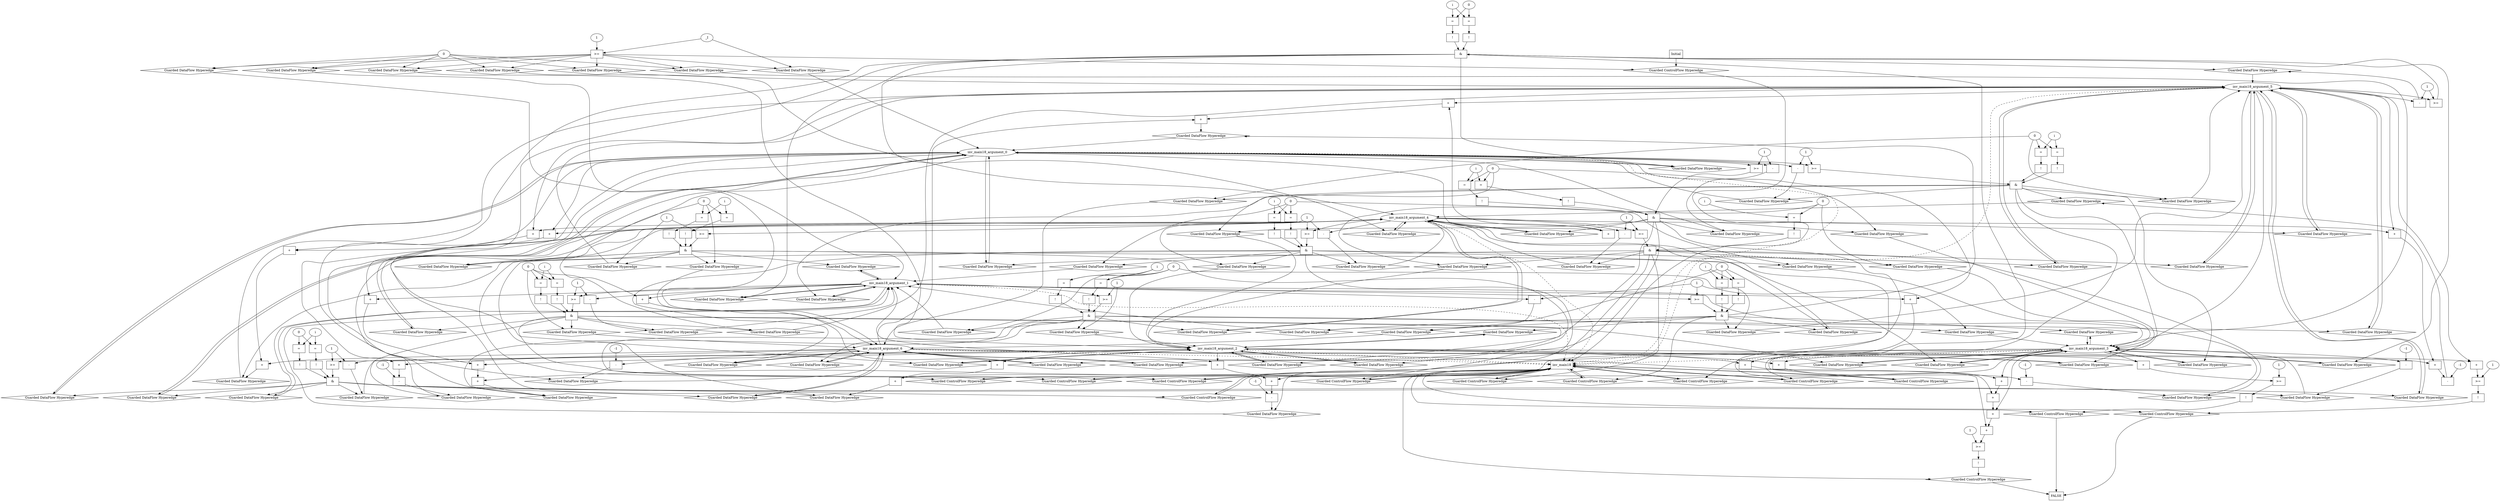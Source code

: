 digraph dag {
inv_main18 [label="inv_main18" shape="rect"];
FALSE [label="FALSE" shape="rect"];
Initial [label="Initial" shape="rect"];
ControlFowHyperEdge_0 [label="Guarded ControlFlow Hyperedge" shape="diamond"];
Initial -> ControlFowHyperEdge_0[label=""]
ControlFowHyperEdge_0 -> inv_main18[label=""]
ControlFowHyperEdge_1 [label="Guarded ControlFlow Hyperedge" shape="diamond"];
inv_main18 -> ControlFowHyperEdge_1[label=""]
ControlFowHyperEdge_1 -> inv_main18[label=""]
ControlFowHyperEdge_2 [label="Guarded ControlFlow Hyperedge" shape="diamond"];
inv_main18 -> ControlFowHyperEdge_2[label=""]
ControlFowHyperEdge_2 -> inv_main18[label=""]
ControlFowHyperEdge_3 [label="Guarded ControlFlow Hyperedge" shape="diamond"];
inv_main18 -> ControlFowHyperEdge_3[label=""]
ControlFowHyperEdge_3 -> inv_main18[label=""]
ControlFowHyperEdge_4 [label="Guarded ControlFlow Hyperedge" shape="diamond"];
inv_main18 -> ControlFowHyperEdge_4[label=""]
ControlFowHyperEdge_4 -> inv_main18[label=""]
ControlFowHyperEdge_5 [label="Guarded ControlFlow Hyperedge" shape="diamond"];
inv_main18 -> ControlFowHyperEdge_5[label=""]
ControlFowHyperEdge_5 -> inv_main18[label=""]
ControlFowHyperEdge_6 [label="Guarded ControlFlow Hyperedge" shape="diamond"];
inv_main18 -> ControlFowHyperEdge_6[label=""]
ControlFowHyperEdge_6 -> inv_main18[label=""]
ControlFowHyperEdge_7 [label="Guarded ControlFlow Hyperedge" shape="diamond"];
inv_main18 -> ControlFowHyperEdge_7[label=""]
ControlFowHyperEdge_7 -> inv_main18[label=""]
ControlFowHyperEdge_8 [label="Guarded ControlFlow Hyperedge" shape="diamond"];
inv_main18 -> ControlFowHyperEdge_8[label=""]
ControlFowHyperEdge_8 -> inv_main18[label=""]
ControlFowHyperEdge_9 [label="Guarded ControlFlow Hyperedge" shape="diamond"];
inv_main18 -> ControlFowHyperEdge_9[label=""]
ControlFowHyperEdge_9 -> inv_main18[label=""]
ControlFowHyperEdge_10 [label="Guarded ControlFlow Hyperedge" shape="diamond"];
inv_main18 -> ControlFowHyperEdge_10[label=""]
ControlFowHyperEdge_10 -> inv_main18[label=""]
ControlFowHyperEdge_11 [label="Guarded ControlFlow Hyperedge" shape="diamond"];
inv_main18 -> ControlFowHyperEdge_11[label=""]
ControlFowHyperEdge_11 -> FALSE[label=""]
ControlFowHyperEdge_12 [label="Guarded ControlFlow Hyperedge" shape="diamond"];
inv_main18 -> ControlFowHyperEdge_12[label=""]
ControlFowHyperEdge_12 -> FALSE[label=""]
ControlFowHyperEdge_13 [label="Guarded ControlFlow Hyperedge" shape="diamond"];
inv_main18 -> ControlFowHyperEdge_13[label=""]
ControlFowHyperEdge_13 -> FALSE[label=""]
inv_main18_argument_0 [label="inv_main18_argument_0" shape="oval"];
inv_main18_argument_0 -> inv_main18[label="" style="dashed"]
inv_main18_argument_1 [label="inv_main18_argument_1" shape="oval"];
inv_main18_argument_1 -> inv_main18[label="" style="dashed"]
inv_main18_argument_2 [label="inv_main18_argument_2" shape="oval"];
inv_main18_argument_2 -> inv_main18[label="" style="dashed"]
inv_main18_argument_3 [label="inv_main18_argument_3" shape="oval"];
inv_main18_argument_3 -> inv_main18[label="" style="dashed"]
inv_main18_argument_4 [label="inv_main18_argument_4" shape="oval"];
inv_main18_argument_4 -> inv_main18[label="" style="dashed"]
inv_main18_argument_5 [label="inv_main18_argument_5" shape="oval"];
inv_main18_argument_5 -> inv_main18[label="" style="dashed"]
inv_main18_argument_6 [label="inv_main18_argument_6" shape="oval"];
inv_main18_argument_6 -> inv_main18[label="" style="dashed"]

xxxinv_main18___Initial_0xxxguard_0_node_0 [label=">=" shape="rect"];
xxxinv_main18___Initial_0xxxguard_0_node_2 [label="1"];
xxxinv_main18___Initial_0xxxdataFlow2_node_0->xxxinv_main18___Initial_0xxxguard_0_node_0
xxxinv_main18___Initial_0xxxguard_0_node_2->xxxinv_main18___Initial_0xxxguard_0_node_0

xxxinv_main18___Initial_0xxxguard_0_node_0->ControlFowHyperEdge_0 [label=""];
xxxinv_main18___Initial_0xxxdataFlow_0_node_0 [label="0"];

xxxinv_main18___Initial_0xxxdataFlow_0_node_0->DataFowHyperEdge_0_inv_main18_argument_5 [label=""];

xxxinv_main18___Initial_0xxxdataFlow_0_node_0->DataFowHyperEdge_0_inv_main18_argument_3 [label=""];
xxxinv_main18___Initial_0xxxdataFlow2_node_0 [label="_I"];

xxxinv_main18___Initial_0xxxdataFlow2_node_0->DataFowHyperEdge_0_inv_main18_argument_0 [label=""];

xxxinv_main18___Initial_0xxxdataFlow_0_node_0->DataFowHyperEdge_0_inv_main18_argument_2 [label=""];

xxxinv_main18___Initial_0xxxdataFlow_0_node_0->DataFowHyperEdge_0_inv_main18_argument_1 [label=""];

xxxinv_main18___Initial_0xxxdataFlow_0_node_0->DataFowHyperEdge_0_inv_main18_argument_4 [label=""];

xxxinv_main18___Initial_0xxxdataFlow_0_node_0->DataFowHyperEdge_0_inv_main18_argument_6 [label=""];
xxxinv_main18___inv_main18_1xxx_and [label="&" shape="rect"];
xxxinv_main18___inv_main18_1xxxguard_0_node_0 [label=">=" shape="rect"];
inv_main18_argument_5->xxxinv_main18___inv_main18_1xxxguard_0_node_0
xxxinv_main18___inv_main18_1xxxdataFlow_0_node_2->xxxinv_main18___inv_main18_1xxxguard_0_node_0

xxxinv_main18___inv_main18_1xxxguard_0_node_0->xxxinv_main18___inv_main18_1xxx_and [label=""];
xxxinv_main18___inv_main18_1xxxguard1_node_0 [label="!" shape="rect"];
xxxinv_main18___inv_main18_1xxxguard1_node_1 [label="=" shape="rect"];
xxxinv_main18___inv_main18_1xxxguard1_node_2 [label="i"];
xxxinv_main18___inv_main18_1xxxguard1_node_3 [label="0"];
xxxinv_main18___inv_main18_1xxxguard1_node_1->xxxinv_main18___inv_main18_1xxxguard1_node_0
xxxinv_main18___inv_main18_1xxxguard1_node_2->xxxinv_main18___inv_main18_1xxxguard1_node_1
xxxinv_main18___inv_main18_1xxxguard1_node_3->xxxinv_main18___inv_main18_1xxxguard1_node_1

xxxinv_main18___inv_main18_1xxxguard1_node_0->xxxinv_main18___inv_main18_1xxx_and [label=""];
xxxinv_main18___inv_main18_1xxxguard2_node_0 [label="!" shape="rect"];
xxxinv_main18___inv_main18_1xxxguard2_node_1 [label="=" shape="rect"];
xxxinv_main18___inv_main18_1xxxguard2_node_1->xxxinv_main18___inv_main18_1xxxguard2_node_0
xxxinv_main18___inv_main18_1xxxguard1_node_2->xxxinv_main18___inv_main18_1xxxguard2_node_1
xxxinv_main18___inv_main18_1xxxguard1_node_3->xxxinv_main18___inv_main18_1xxxguard2_node_1

xxxinv_main18___inv_main18_1xxxguard2_node_0->xxxinv_main18___inv_main18_1xxx_and [label=""];
xxxinv_main18___inv_main18_1xxx_and->ControlFowHyperEdge_1 [label=""];
xxxinv_main18___inv_main18_1xxxdataFlow_0_node_0 [label="-" shape="rect"];
xxxinv_main18___inv_main18_1xxxdataFlow_0_node_2 [label="1"];
inv_main18_argument_5->xxxinv_main18___inv_main18_1xxxdataFlow_0_node_0
xxxinv_main18___inv_main18_1xxxdataFlow_0_node_2->xxxinv_main18___inv_main18_1xxxdataFlow_0_node_0

xxxinv_main18___inv_main18_1xxxdataFlow_0_node_0->DataFowHyperEdge_1_inv_main18_argument_5 [label=""];
xxxinv_main18___inv_main18_1xxxdataFlow1_node_0 [label="-" shape="rect"];
xxxinv_main18___inv_main18_1xxxdataFlow1_node_2 [label="-1"];
inv_main18_argument_6->xxxinv_main18___inv_main18_1xxxdataFlow1_node_0
xxxinv_main18___inv_main18_1xxxdataFlow1_node_2->xxxinv_main18___inv_main18_1xxxdataFlow1_node_0

xxxinv_main18___inv_main18_1xxxdataFlow1_node_0->DataFowHyperEdge_1_inv_main18_argument_6 [label=""];
xxxinv_main18___inv_main18_2xxx_and [label="&" shape="rect"];
xxxinv_main18___inv_main18_2xxxguard_0_node_0 [label=">=" shape="rect"];
inv_main18_argument_2->xxxinv_main18___inv_main18_2xxxguard_0_node_0
xxxinv_main18___inv_main18_2xxxdataFlow_0_node_2->xxxinv_main18___inv_main18_2xxxguard_0_node_0

xxxinv_main18___inv_main18_2xxxguard_0_node_0->xxxinv_main18___inv_main18_2xxx_and [label=""];
xxxinv_main18___inv_main18_2xxxguard1_node_0 [label="!" shape="rect"];
xxxinv_main18___inv_main18_2xxxguard1_node_1 [label="=" shape="rect"];
xxxinv_main18___inv_main18_2xxxguard1_node_2 [label="i"];
xxxinv_main18___inv_main18_2xxxguard1_node_3 [label="0"];
xxxinv_main18___inv_main18_2xxxguard1_node_1->xxxinv_main18___inv_main18_2xxxguard1_node_0
xxxinv_main18___inv_main18_2xxxguard1_node_2->xxxinv_main18___inv_main18_2xxxguard1_node_1
xxxinv_main18___inv_main18_2xxxguard1_node_3->xxxinv_main18___inv_main18_2xxxguard1_node_1

xxxinv_main18___inv_main18_2xxxguard1_node_0->xxxinv_main18___inv_main18_2xxx_and [label=""];
xxxinv_main18___inv_main18_2xxxguard2_node_0 [label="!" shape="rect"];
xxxinv_main18___inv_main18_2xxxguard2_node_1 [label="=" shape="rect"];
xxxinv_main18___inv_main18_2xxxguard2_node_1->xxxinv_main18___inv_main18_2xxxguard2_node_0
xxxinv_main18___inv_main18_2xxxguard1_node_2->xxxinv_main18___inv_main18_2xxxguard2_node_1
xxxinv_main18___inv_main18_2xxxguard1_node_3->xxxinv_main18___inv_main18_2xxxguard2_node_1

xxxinv_main18___inv_main18_2xxxguard2_node_0->xxxinv_main18___inv_main18_2xxx_and [label=""];
xxxinv_main18___inv_main18_2xxx_and->ControlFowHyperEdge_2 [label=""];
xxxinv_main18___inv_main18_2xxxdataFlow_0_node_0 [label="-" shape="rect"];
xxxinv_main18___inv_main18_2xxxdataFlow_0_node_2 [label="1"];
inv_main18_argument_2->xxxinv_main18___inv_main18_2xxxdataFlow_0_node_0
xxxinv_main18___inv_main18_2xxxdataFlow_0_node_2->xxxinv_main18___inv_main18_2xxxdataFlow_0_node_0

xxxinv_main18___inv_main18_2xxxdataFlow_0_node_0->DataFowHyperEdge_2_inv_main18_argument_2 [label=""];
xxxinv_main18___inv_main18_2xxxdataFlow1_node_0 [label="-" shape="rect"];
xxxinv_main18___inv_main18_2xxxdataFlow1_node_2 [label="-1"];
inv_main18_argument_3->xxxinv_main18___inv_main18_2xxxdataFlow1_node_0
xxxinv_main18___inv_main18_2xxxdataFlow1_node_2->xxxinv_main18___inv_main18_2xxxdataFlow1_node_0

xxxinv_main18___inv_main18_2xxxdataFlow1_node_0->DataFowHyperEdge_2_inv_main18_argument_3 [label=""];
xxxinv_main18___inv_main18_3xxx_and [label="&" shape="rect"];
xxxinv_main18___inv_main18_3xxxguard_0_node_0 [label=">=" shape="rect"];
inv_main18_argument_1->xxxinv_main18___inv_main18_3xxxguard_0_node_0
xxxinv_main18___inv_main18_3xxxdataFlow_0_node_0->xxxinv_main18___inv_main18_3xxxguard_0_node_0

xxxinv_main18___inv_main18_3xxxguard_0_node_0->xxxinv_main18___inv_main18_3xxx_and [label=""];
xxxinv_main18___inv_main18_3xxxguard1_node_0 [label="!" shape="rect"];
xxxinv_main18___inv_main18_3xxxguard1_node_1 [label="=" shape="rect"];
xxxinv_main18___inv_main18_3xxxguard1_node_2 [label="i"];
xxxinv_main18___inv_main18_3xxxguard1_node_1->xxxinv_main18___inv_main18_3xxxguard1_node_0
xxxinv_main18___inv_main18_3xxxguard1_node_2->xxxinv_main18___inv_main18_3xxxguard1_node_1
xxxinv_main18___inv_main18_3xxxdataFlow3_node_0->xxxinv_main18___inv_main18_3xxxguard1_node_1

xxxinv_main18___inv_main18_3xxxguard1_node_0->xxxinv_main18___inv_main18_3xxx_and [label=""];
xxxinv_main18___inv_main18_3xxxguard2_node_0 [label="!" shape="rect"];
xxxinv_main18___inv_main18_3xxxguard2_node_1 [label="=" shape="rect"];
xxxinv_main18___inv_main18_3xxxguard2_node_1->xxxinv_main18___inv_main18_3xxxguard2_node_0
xxxinv_main18___inv_main18_3xxxguard1_node_2->xxxinv_main18___inv_main18_3xxxguard2_node_1
xxxinv_main18___inv_main18_3xxxdataFlow3_node_0->xxxinv_main18___inv_main18_3xxxguard2_node_1

xxxinv_main18___inv_main18_3xxxguard2_node_0->xxxinv_main18___inv_main18_3xxx_and [label=""];
xxxinv_main18___inv_main18_3xxx_and->ControlFowHyperEdge_3 [label=""];
xxxinv_main18___inv_main18_3xxxdataFlow_0_node_0 [label="1"];

xxxinv_main18___inv_main18_3xxxdataFlow_0_node_0->DataFowHyperEdge_3_inv_main18_argument_5 [label=""];
xxxinv_main18___inv_main18_3xxxdataFlow1_node_0 [label="+" shape="rect"];
xxxinv_main18___inv_main18_3xxxdataFlow1_node_1 [label="+" shape="rect"];
xxxinv_main18___inv_main18_3xxxdataFlow1_node_2 [label="+" shape="rect"];
xxxinv_main18___inv_main18_3xxxdataFlow1_node_1->xxxinv_main18___inv_main18_3xxxdataFlow1_node_0
inv_main18_argument_6->xxxinv_main18___inv_main18_3xxxdataFlow1_node_0
xxxinv_main18___inv_main18_3xxxdataFlow1_node_2->xxxinv_main18___inv_main18_3xxxdataFlow1_node_1
inv_main18_argument_5->xxxinv_main18___inv_main18_3xxxdataFlow1_node_1
inv_main18_argument_0->xxxinv_main18___inv_main18_3xxxdataFlow1_node_2
inv_main18_argument_4->xxxinv_main18___inv_main18_3xxxdataFlow1_node_2

xxxinv_main18___inv_main18_3xxxdataFlow1_node_0->DataFowHyperEdge_3_inv_main18_argument_0 [label=""];
xxxinv_main18___inv_main18_3xxxdataFlow2_node_0 [label="-" shape="rect"];
inv_main18_argument_1->xxxinv_main18___inv_main18_3xxxdataFlow2_node_0
xxxinv_main18___inv_main18_3xxxdataFlow_0_node_0->xxxinv_main18___inv_main18_3xxxdataFlow2_node_0

xxxinv_main18___inv_main18_3xxxdataFlow2_node_0->DataFowHyperEdge_3_inv_main18_argument_1 [label=""];
xxxinv_main18___inv_main18_3xxxdataFlow3_node_0 [label="0"];

xxxinv_main18___inv_main18_3xxxdataFlow3_node_0->DataFowHyperEdge_3_inv_main18_argument_4 [label=""];

xxxinv_main18___inv_main18_3xxxdataFlow3_node_0->DataFowHyperEdge_3_inv_main18_argument_6 [label=""];
xxxinv_main18___inv_main18_4xxx_and [label="&" shape="rect"];
xxxinv_main18___inv_main18_4xxxguard_0_node_0 [label=">=" shape="rect"];
inv_main18_argument_4->xxxinv_main18___inv_main18_4xxxguard_0_node_0
xxxinv_main18___inv_main18_4xxxdataFlow2_node_0->xxxinv_main18___inv_main18_4xxxguard_0_node_0

xxxinv_main18___inv_main18_4xxxguard_0_node_0->xxxinv_main18___inv_main18_4xxx_and [label=""];
xxxinv_main18___inv_main18_4xxxguard1_node_0 [label="!" shape="rect"];
xxxinv_main18___inv_main18_4xxxguard1_node_1 [label="=" shape="rect"];
xxxinv_main18___inv_main18_4xxxguard1_node_2 [label="i"];
xxxinv_main18___inv_main18_4xxxguard1_node_1->xxxinv_main18___inv_main18_4xxxguard1_node_0
xxxinv_main18___inv_main18_4xxxguard1_node_2->xxxinv_main18___inv_main18_4xxxguard1_node_1
xxxinv_main18___inv_main18_4xxxdataFlow1_node_0->xxxinv_main18___inv_main18_4xxxguard1_node_1

xxxinv_main18___inv_main18_4xxxguard1_node_0->xxxinv_main18___inv_main18_4xxx_and [label=""];
xxxinv_main18___inv_main18_4xxxguard2_node_0 [label="!" shape="rect"];
xxxinv_main18___inv_main18_4xxxguard2_node_1 [label="=" shape="rect"];
xxxinv_main18___inv_main18_4xxxguard2_node_1->xxxinv_main18___inv_main18_4xxxguard2_node_0
xxxinv_main18___inv_main18_4xxxguard1_node_2->xxxinv_main18___inv_main18_4xxxguard2_node_1
xxxinv_main18___inv_main18_4xxxdataFlow1_node_0->xxxinv_main18___inv_main18_4xxxguard2_node_1

xxxinv_main18___inv_main18_4xxxguard2_node_0->xxxinv_main18___inv_main18_4xxx_and [label=""];
xxxinv_main18___inv_main18_4xxx_and->ControlFowHyperEdge_4 [label=""];
xxxinv_main18___inv_main18_4xxxdataFlow_0_node_0 [label="+" shape="rect"];
xxxinv_main18___inv_main18_4xxxdataFlow_0_node_1 [label="+" shape="rect"];
xxxinv_main18___inv_main18_4xxxdataFlow_0_node_2 [label="+" shape="rect"];
xxxinv_main18___inv_main18_4xxxdataFlow_0_node_1->xxxinv_main18___inv_main18_4xxxdataFlow_0_node_0
inv_main18_argument_6->xxxinv_main18___inv_main18_4xxxdataFlow_0_node_0
xxxinv_main18___inv_main18_4xxxdataFlow_0_node_2->xxxinv_main18___inv_main18_4xxxdataFlow_0_node_1
inv_main18_argument_5->xxxinv_main18___inv_main18_4xxxdataFlow_0_node_1
inv_main18_argument_0->xxxinv_main18___inv_main18_4xxxdataFlow_0_node_2
inv_main18_argument_4->xxxinv_main18___inv_main18_4xxxdataFlow_0_node_2

xxxinv_main18___inv_main18_4xxxdataFlow_0_node_0->DataFowHyperEdge_4_inv_main18_argument_0 [label=""];
xxxinv_main18___inv_main18_4xxxdataFlow1_node_0 [label="0"];

xxxinv_main18___inv_main18_4xxxdataFlow1_node_0->DataFowHyperEdge_4_inv_main18_argument_4 [label=""];
xxxinv_main18___inv_main18_4xxxdataFlow2_node_0 [label="1"];

xxxinv_main18___inv_main18_4xxxdataFlow2_node_0->DataFowHyperEdge_4_inv_main18_argument_5 [label=""];

xxxinv_main18___inv_main18_4xxxdataFlow1_node_0->DataFowHyperEdge_4_inv_main18_argument_6 [label=""];
xxxinv_main18___inv_main18_5xxx_and [label="&" shape="rect"];
xxxinv_main18___inv_main18_5xxxguard_0_node_0 [label=">=" shape="rect"];
inv_main18_argument_4->xxxinv_main18___inv_main18_5xxxguard_0_node_0
xxxinv_main18___inv_main18_5xxxdataFlow2_node_0->xxxinv_main18___inv_main18_5xxxguard_0_node_0

xxxinv_main18___inv_main18_5xxxguard_0_node_0->xxxinv_main18___inv_main18_5xxx_and [label=""];
xxxinv_main18___inv_main18_5xxxguard1_node_0 [label="!" shape="rect"];
xxxinv_main18___inv_main18_5xxxguard1_node_1 [label="=" shape="rect"];
xxxinv_main18___inv_main18_5xxxguard1_node_2 [label="i"];
xxxinv_main18___inv_main18_5xxxguard1_node_1->xxxinv_main18___inv_main18_5xxxguard1_node_0
xxxinv_main18___inv_main18_5xxxguard1_node_2->xxxinv_main18___inv_main18_5xxxguard1_node_1
xxxinv_main18___inv_main18_5xxxdataFlow_0_node_0->xxxinv_main18___inv_main18_5xxxguard1_node_1

xxxinv_main18___inv_main18_5xxxguard1_node_0->xxxinv_main18___inv_main18_5xxx_and [label=""];
xxxinv_main18___inv_main18_5xxxguard2_node_0 [label="!" shape="rect"];
xxxinv_main18___inv_main18_5xxxguard2_node_1 [label="=" shape="rect"];
xxxinv_main18___inv_main18_5xxxguard2_node_1->xxxinv_main18___inv_main18_5xxxguard2_node_0
xxxinv_main18___inv_main18_5xxxguard1_node_2->xxxinv_main18___inv_main18_5xxxguard2_node_1
xxxinv_main18___inv_main18_5xxxdataFlow_0_node_0->xxxinv_main18___inv_main18_5xxxguard2_node_1

xxxinv_main18___inv_main18_5xxxguard2_node_0->xxxinv_main18___inv_main18_5xxx_and [label=""];
xxxinv_main18___inv_main18_5xxx_and->ControlFowHyperEdge_5 [label=""];
xxxinv_main18___inv_main18_5xxxdataFlow_0_node_0 [label="0"];

xxxinv_main18___inv_main18_5xxxdataFlow_0_node_0->DataFowHyperEdge_5_inv_main18_argument_3 [label=""];
xxxinv_main18___inv_main18_5xxxdataFlow1_node_0 [label="+" shape="rect"];
xxxinv_main18___inv_main18_5xxxdataFlow1_node_1 [label="+" shape="rect"];
xxxinv_main18___inv_main18_5xxxdataFlow1_node_2 [label="+" shape="rect"];
xxxinv_main18___inv_main18_5xxxdataFlow1_node_1->xxxinv_main18___inv_main18_5xxxdataFlow1_node_0
inv_main18_argument_3->xxxinv_main18___inv_main18_5xxxdataFlow1_node_0
xxxinv_main18___inv_main18_5xxxdataFlow1_node_2->xxxinv_main18___inv_main18_5xxxdataFlow1_node_1
inv_main18_argument_2->xxxinv_main18___inv_main18_5xxxdataFlow1_node_1
inv_main18_argument_0->xxxinv_main18___inv_main18_5xxxdataFlow1_node_2
inv_main18_argument_1->xxxinv_main18___inv_main18_5xxxdataFlow1_node_2

xxxinv_main18___inv_main18_5xxxdataFlow1_node_0->DataFowHyperEdge_5_inv_main18_argument_0 [label=""];
xxxinv_main18___inv_main18_5xxxdataFlow2_node_0 [label="1"];

xxxinv_main18___inv_main18_5xxxdataFlow2_node_0->DataFowHyperEdge_5_inv_main18_argument_2 [label=""];

xxxinv_main18___inv_main18_5xxxdataFlow_0_node_0->DataFowHyperEdge_5_inv_main18_argument_1 [label=""];
xxxinv_main18___inv_main18_5xxxdataFlow4_node_0 [label="-" shape="rect"];
inv_main18_argument_4->xxxinv_main18___inv_main18_5xxxdataFlow4_node_0
xxxinv_main18___inv_main18_5xxxdataFlow2_node_0->xxxinv_main18___inv_main18_5xxxdataFlow4_node_0

xxxinv_main18___inv_main18_5xxxdataFlow4_node_0->DataFowHyperEdge_5_inv_main18_argument_4 [label=""];
xxxinv_main18___inv_main18_6xxx_and [label="&" shape="rect"];
xxxinv_main18___inv_main18_6xxxguard_0_node_0 [label=">=" shape="rect"];
inv_main18_argument_1->xxxinv_main18___inv_main18_6xxxguard_0_node_0
xxxinv_main18___inv_main18_6xxxdataFlow2_node_0->xxxinv_main18___inv_main18_6xxxguard_0_node_0

xxxinv_main18___inv_main18_6xxxguard_0_node_0->xxxinv_main18___inv_main18_6xxx_and [label=""];
xxxinv_main18___inv_main18_6xxxguard1_node_0 [label="!" shape="rect"];
xxxinv_main18___inv_main18_6xxxguard1_node_1 [label="=" shape="rect"];
xxxinv_main18___inv_main18_6xxxguard1_node_2 [label="i"];
xxxinv_main18___inv_main18_6xxxguard1_node_1->xxxinv_main18___inv_main18_6xxxguard1_node_0
xxxinv_main18___inv_main18_6xxxguard1_node_2->xxxinv_main18___inv_main18_6xxxguard1_node_1
xxxinv_main18___inv_main18_6xxxdataFlow1_node_0->xxxinv_main18___inv_main18_6xxxguard1_node_1

xxxinv_main18___inv_main18_6xxxguard1_node_0->xxxinv_main18___inv_main18_6xxx_and [label=""];
xxxinv_main18___inv_main18_6xxxguard2_node_0 [label="!" shape="rect"];
xxxinv_main18___inv_main18_6xxxguard2_node_1 [label="=" shape="rect"];
xxxinv_main18___inv_main18_6xxxguard2_node_1->xxxinv_main18___inv_main18_6xxxguard2_node_0
xxxinv_main18___inv_main18_6xxxguard1_node_2->xxxinv_main18___inv_main18_6xxxguard2_node_1
xxxinv_main18___inv_main18_6xxxdataFlow1_node_0->xxxinv_main18___inv_main18_6xxxguard2_node_1

xxxinv_main18___inv_main18_6xxxguard2_node_0->xxxinv_main18___inv_main18_6xxx_and [label=""];
xxxinv_main18___inv_main18_6xxx_and->ControlFowHyperEdge_6 [label=""];
xxxinv_main18___inv_main18_6xxxdataFlow_0_node_0 [label="+" shape="rect"];
xxxinv_main18___inv_main18_6xxxdataFlow_0_node_1 [label="+" shape="rect"];
xxxinv_main18___inv_main18_6xxxdataFlow_0_node_2 [label="+" shape="rect"];
xxxinv_main18___inv_main18_6xxxdataFlow_0_node_1->xxxinv_main18___inv_main18_6xxxdataFlow_0_node_0
inv_main18_argument_3->xxxinv_main18___inv_main18_6xxxdataFlow_0_node_0
xxxinv_main18___inv_main18_6xxxdataFlow_0_node_2->xxxinv_main18___inv_main18_6xxxdataFlow_0_node_1
inv_main18_argument_2->xxxinv_main18___inv_main18_6xxxdataFlow_0_node_1
inv_main18_argument_0->xxxinv_main18___inv_main18_6xxxdataFlow_0_node_2
inv_main18_argument_1->xxxinv_main18___inv_main18_6xxxdataFlow_0_node_2

xxxinv_main18___inv_main18_6xxxdataFlow_0_node_0->DataFowHyperEdge_6_inv_main18_argument_0 [label=""];
xxxinv_main18___inv_main18_6xxxdataFlow1_node_0 [label="0"];

xxxinv_main18___inv_main18_6xxxdataFlow1_node_0->DataFowHyperEdge_6_inv_main18_argument_1 [label=""];
xxxinv_main18___inv_main18_6xxxdataFlow2_node_0 [label="1"];

xxxinv_main18___inv_main18_6xxxdataFlow2_node_0->DataFowHyperEdge_6_inv_main18_argument_2 [label=""];

xxxinv_main18___inv_main18_6xxxdataFlow1_node_0->DataFowHyperEdge_6_inv_main18_argument_3 [label=""];
xxxinv_main18___inv_main18_7xxx_and [label="&" shape="rect"];
xxxinv_main18___inv_main18_7xxxguard_0_node_0 [label=">=" shape="rect"];
inv_main18_argument_1->xxxinv_main18___inv_main18_7xxxguard_0_node_0
xxxinv_main18___inv_main18_7xxxdataFlow_0_node_2->xxxinv_main18___inv_main18_7xxxguard_0_node_0

xxxinv_main18___inv_main18_7xxxguard_0_node_0->xxxinv_main18___inv_main18_7xxx_and [label=""];
xxxinv_main18___inv_main18_7xxxguard1_node_0 [label="!" shape="rect"];
xxxinv_main18___inv_main18_7xxxguard1_node_1 [label="=" shape="rect"];
xxxinv_main18___inv_main18_7xxxguard1_node_2 [label="i"];
xxxinv_main18___inv_main18_7xxxguard1_node_1->xxxinv_main18___inv_main18_7xxxguard1_node_0
xxxinv_main18___inv_main18_7xxxguard1_node_2->xxxinv_main18___inv_main18_7xxxguard1_node_1
xxxinv_main18___inv_main18_7xxxdataFlow2_node_0->xxxinv_main18___inv_main18_7xxxguard1_node_1

xxxinv_main18___inv_main18_7xxxguard1_node_0->xxxinv_main18___inv_main18_7xxx_and [label=""];
xxxinv_main18___inv_main18_7xxxguard2_node_0 [label="!" shape="rect"];
xxxinv_main18___inv_main18_7xxxguard2_node_1 [label="=" shape="rect"];
xxxinv_main18___inv_main18_7xxxguard2_node_1->xxxinv_main18___inv_main18_7xxxguard2_node_0
xxxinv_main18___inv_main18_7xxxguard1_node_2->xxxinv_main18___inv_main18_7xxxguard2_node_1
xxxinv_main18___inv_main18_7xxxdataFlow2_node_0->xxxinv_main18___inv_main18_7xxxguard2_node_1

xxxinv_main18___inv_main18_7xxxguard2_node_0->xxxinv_main18___inv_main18_7xxx_and [label=""];
xxxinv_main18___inv_main18_7xxx_and->ControlFowHyperEdge_7 [label=""];
xxxinv_main18___inv_main18_7xxxdataFlow_0_node_0 [label="-" shape="rect"];
xxxinv_main18___inv_main18_7xxxdataFlow_0_node_2 [label="1"];
inv_main18_argument_1->xxxinv_main18___inv_main18_7xxxdataFlow_0_node_0
xxxinv_main18___inv_main18_7xxxdataFlow_0_node_2->xxxinv_main18___inv_main18_7xxxdataFlow_0_node_0

xxxinv_main18___inv_main18_7xxxdataFlow_0_node_0->DataFowHyperEdge_7_inv_main18_argument_1 [label=""];
xxxinv_main18___inv_main18_7xxxdataFlow1_node_0 [label="-" shape="rect"];
xxxinv_main18___inv_main18_7xxxdataFlow1_node_1 [label="+" shape="rect"];
xxxinv_main18___inv_main18_7xxxdataFlow1_node_2 [label="+" shape="rect"];
xxxinv_main18___inv_main18_7xxxdataFlow1_node_6 [label="-1"];
xxxinv_main18___inv_main18_7xxxdataFlow1_node_1->xxxinv_main18___inv_main18_7xxxdataFlow1_node_0
xxxinv_main18___inv_main18_7xxxdataFlow1_node_6->xxxinv_main18___inv_main18_7xxxdataFlow1_node_0
xxxinv_main18___inv_main18_7xxxdataFlow1_node_2->xxxinv_main18___inv_main18_7xxxdataFlow1_node_1
inv_main18_argument_6->xxxinv_main18___inv_main18_7xxxdataFlow1_node_1
inv_main18_argument_4->xxxinv_main18___inv_main18_7xxxdataFlow1_node_2
inv_main18_argument_5->xxxinv_main18___inv_main18_7xxxdataFlow1_node_2

xxxinv_main18___inv_main18_7xxxdataFlow1_node_0->DataFowHyperEdge_7_inv_main18_argument_4 [label=""];
xxxinv_main18___inv_main18_7xxxdataFlow2_node_0 [label="0"];

xxxinv_main18___inv_main18_7xxxdataFlow2_node_0->DataFowHyperEdge_7_inv_main18_argument_5 [label=""];

xxxinv_main18___inv_main18_7xxxdataFlow2_node_0->DataFowHyperEdge_7_inv_main18_argument_6 [label=""];
xxxinv_main18___inv_main18_8xxx_and [label="&" shape="rect"];
xxxinv_main18___inv_main18_8xxxguard_0_node_0 [label=">=" shape="rect"];
inv_main18_argument_0->xxxinv_main18___inv_main18_8xxxguard_0_node_0
xxxinv_main18___inv_main18_8xxxdataFlow_0_node_2->xxxinv_main18___inv_main18_8xxxguard_0_node_0

xxxinv_main18___inv_main18_8xxxguard_0_node_0->xxxinv_main18___inv_main18_8xxx_and [label=""];
xxxinv_main18___inv_main18_8xxxguard1_node_0 [label="!" shape="rect"];
xxxinv_main18___inv_main18_8xxxguard1_node_1 [label="=" shape="rect"];
xxxinv_main18___inv_main18_8xxxguard1_node_2 [label="i"];
xxxinv_main18___inv_main18_8xxxguard1_node_1->xxxinv_main18___inv_main18_8xxxguard1_node_0
xxxinv_main18___inv_main18_8xxxguard1_node_2->xxxinv_main18___inv_main18_8xxxguard1_node_1
xxxinv_main18___inv_main18_8xxxdataFlow2_node_0->xxxinv_main18___inv_main18_8xxxguard1_node_1

xxxinv_main18___inv_main18_8xxxguard1_node_0->xxxinv_main18___inv_main18_8xxx_and [label=""];
xxxinv_main18___inv_main18_8xxxguard2_node_0 [label="!" shape="rect"];
xxxinv_main18___inv_main18_8xxxguard2_node_1 [label="=" shape="rect"];
xxxinv_main18___inv_main18_8xxxguard2_node_1->xxxinv_main18___inv_main18_8xxxguard2_node_0
xxxinv_main18___inv_main18_8xxxguard1_node_2->xxxinv_main18___inv_main18_8xxxguard2_node_1
xxxinv_main18___inv_main18_8xxxdataFlow2_node_0->xxxinv_main18___inv_main18_8xxxguard2_node_1

xxxinv_main18___inv_main18_8xxxguard2_node_0->xxxinv_main18___inv_main18_8xxx_and [label=""];
xxxinv_main18___inv_main18_8xxx_and->ControlFowHyperEdge_8 [label=""];
xxxinv_main18___inv_main18_8xxxdataFlow_0_node_0 [label="-" shape="rect"];
xxxinv_main18___inv_main18_8xxxdataFlow_0_node_2 [label="1"];
inv_main18_argument_0->xxxinv_main18___inv_main18_8xxxdataFlow_0_node_0
xxxinv_main18___inv_main18_8xxxdataFlow_0_node_2->xxxinv_main18___inv_main18_8xxxdataFlow_0_node_0

xxxinv_main18___inv_main18_8xxxdataFlow_0_node_0->DataFowHyperEdge_8_inv_main18_argument_0 [label=""];
xxxinv_main18___inv_main18_8xxxdataFlow1_node_0 [label="-" shape="rect"];
xxxinv_main18___inv_main18_8xxxdataFlow1_node_1 [label="+" shape="rect"];
xxxinv_main18___inv_main18_8xxxdataFlow1_node_2 [label="+" shape="rect"];
xxxinv_main18___inv_main18_8xxxdataFlow1_node_6 [label="-1"];
xxxinv_main18___inv_main18_8xxxdataFlow1_node_1->xxxinv_main18___inv_main18_8xxxdataFlow1_node_0
xxxinv_main18___inv_main18_8xxxdataFlow1_node_6->xxxinv_main18___inv_main18_8xxxdataFlow1_node_0
xxxinv_main18___inv_main18_8xxxdataFlow1_node_2->xxxinv_main18___inv_main18_8xxxdataFlow1_node_1
inv_main18_argument_6->xxxinv_main18___inv_main18_8xxxdataFlow1_node_1
inv_main18_argument_4->xxxinv_main18___inv_main18_8xxxdataFlow1_node_2
inv_main18_argument_5->xxxinv_main18___inv_main18_8xxxdataFlow1_node_2

xxxinv_main18___inv_main18_8xxxdataFlow1_node_0->DataFowHyperEdge_8_inv_main18_argument_4 [label=""];
xxxinv_main18___inv_main18_8xxxdataFlow2_node_0 [label="0"];

xxxinv_main18___inv_main18_8xxxdataFlow2_node_0->DataFowHyperEdge_8_inv_main18_argument_5 [label=""];

xxxinv_main18___inv_main18_8xxxdataFlow2_node_0->DataFowHyperEdge_8_inv_main18_argument_6 [label=""];
xxxinv_main18___inv_main18_9xxx_and [label="&" shape="rect"];
xxxinv_main18___inv_main18_9xxxguard_0_node_0 [label=">=" shape="rect"];
inv_main18_argument_0->xxxinv_main18___inv_main18_9xxxguard_0_node_0
xxxinv_main18___inv_main18_9xxxdataFlow_0_node_2->xxxinv_main18___inv_main18_9xxxguard_0_node_0

xxxinv_main18___inv_main18_9xxxguard_0_node_0->xxxinv_main18___inv_main18_9xxx_and [label=""];
xxxinv_main18___inv_main18_9xxxguard1_node_0 [label="!" shape="rect"];
xxxinv_main18___inv_main18_9xxxguard1_node_1 [label="=" shape="rect"];
xxxinv_main18___inv_main18_9xxxguard1_node_2 [label="i"];
xxxinv_main18___inv_main18_9xxxguard1_node_1->xxxinv_main18___inv_main18_9xxxguard1_node_0
xxxinv_main18___inv_main18_9xxxguard1_node_2->xxxinv_main18___inv_main18_9xxxguard1_node_1
xxxinv_main18___inv_main18_9xxxdataFlow2_node_0->xxxinv_main18___inv_main18_9xxxguard1_node_1

xxxinv_main18___inv_main18_9xxxguard1_node_0->xxxinv_main18___inv_main18_9xxx_and [label=""];
xxxinv_main18___inv_main18_9xxxguard2_node_0 [label="!" shape="rect"];
xxxinv_main18___inv_main18_9xxxguard2_node_1 [label="=" shape="rect"];
xxxinv_main18___inv_main18_9xxxguard2_node_1->xxxinv_main18___inv_main18_9xxxguard2_node_0
xxxinv_main18___inv_main18_9xxxguard1_node_2->xxxinv_main18___inv_main18_9xxxguard2_node_1
xxxinv_main18___inv_main18_9xxxdataFlow2_node_0->xxxinv_main18___inv_main18_9xxxguard2_node_1

xxxinv_main18___inv_main18_9xxxguard2_node_0->xxxinv_main18___inv_main18_9xxx_and [label=""];
xxxinv_main18___inv_main18_9xxx_and->ControlFowHyperEdge_9 [label=""];
xxxinv_main18___inv_main18_9xxxdataFlow_0_node_0 [label="-" shape="rect"];
xxxinv_main18___inv_main18_9xxxdataFlow_0_node_2 [label="1"];
inv_main18_argument_0->xxxinv_main18___inv_main18_9xxxdataFlow_0_node_0
xxxinv_main18___inv_main18_9xxxdataFlow_0_node_2->xxxinv_main18___inv_main18_9xxxdataFlow_0_node_0

xxxinv_main18___inv_main18_9xxxdataFlow_0_node_0->DataFowHyperEdge_9_inv_main18_argument_0 [label=""];
xxxinv_main18___inv_main18_9xxxdataFlow1_node_0 [label="-" shape="rect"];
xxxinv_main18___inv_main18_9xxxdataFlow1_node_1 [label="+" shape="rect"];
xxxinv_main18___inv_main18_9xxxdataFlow1_node_2 [label="+" shape="rect"];
xxxinv_main18___inv_main18_9xxxdataFlow1_node_6 [label="-1"];
xxxinv_main18___inv_main18_9xxxdataFlow1_node_1->xxxinv_main18___inv_main18_9xxxdataFlow1_node_0
xxxinv_main18___inv_main18_9xxxdataFlow1_node_6->xxxinv_main18___inv_main18_9xxxdataFlow1_node_0
xxxinv_main18___inv_main18_9xxxdataFlow1_node_2->xxxinv_main18___inv_main18_9xxxdataFlow1_node_1
inv_main18_argument_3->xxxinv_main18___inv_main18_9xxxdataFlow1_node_1
inv_main18_argument_1->xxxinv_main18___inv_main18_9xxxdataFlow1_node_2
inv_main18_argument_2->xxxinv_main18___inv_main18_9xxxdataFlow1_node_2

xxxinv_main18___inv_main18_9xxxdataFlow1_node_0->DataFowHyperEdge_9_inv_main18_argument_1 [label=""];
xxxinv_main18___inv_main18_9xxxdataFlow2_node_0 [label="0"];

xxxinv_main18___inv_main18_9xxxdataFlow2_node_0->DataFowHyperEdge_9_inv_main18_argument_2 [label=""];

xxxinv_main18___inv_main18_9xxxdataFlow2_node_0->DataFowHyperEdge_9_inv_main18_argument_3 [label=""];
xxxinv_main18___inv_main18_10xxx_and [label="&" shape="rect"];
xxxinv_main18___inv_main18_10xxxguard_0_node_0 [label=">=" shape="rect"];
inv_main18_argument_4->xxxinv_main18___inv_main18_10xxxguard_0_node_0
xxxinv_main18___inv_main18_10xxxdataFlow3_node_2->xxxinv_main18___inv_main18_10xxxguard_0_node_0

xxxinv_main18___inv_main18_10xxxguard_0_node_0->xxxinv_main18___inv_main18_10xxx_and [label=""];
xxxinv_main18___inv_main18_10xxxguard1_node_0 [label="!" shape="rect"];
xxxinv_main18___inv_main18_10xxxguard1_node_1 [label="=" shape="rect"];
xxxinv_main18___inv_main18_10xxxguard1_node_2 [label="i"];
xxxinv_main18___inv_main18_10xxxguard1_node_1->xxxinv_main18___inv_main18_10xxxguard1_node_0
xxxinv_main18___inv_main18_10xxxguard1_node_2->xxxinv_main18___inv_main18_10xxxguard1_node_1
xxxinv_main18___inv_main18_10xxxdataFlow1_node_0->xxxinv_main18___inv_main18_10xxxguard1_node_1

xxxinv_main18___inv_main18_10xxxguard1_node_0->xxxinv_main18___inv_main18_10xxx_and [label=""];
xxxinv_main18___inv_main18_10xxx_and->ControlFowHyperEdge_10 [label=""];
xxxinv_main18___inv_main18_10xxxdataFlow_0_node_0 [label="-" shape="rect"];
xxxinv_main18___inv_main18_10xxxdataFlow_0_node_1 [label="+" shape="rect"];
xxxinv_main18___inv_main18_10xxxdataFlow_0_node_4 [label="-1"];
xxxinv_main18___inv_main18_10xxxdataFlow_0_node_1->xxxinv_main18___inv_main18_10xxxdataFlow_0_node_0
xxxinv_main18___inv_main18_10xxxdataFlow_0_node_4->xxxinv_main18___inv_main18_10xxxdataFlow_0_node_0
inv_main18_argument_2->xxxinv_main18___inv_main18_10xxxdataFlow_0_node_1
inv_main18_argument_3->xxxinv_main18___inv_main18_10xxxdataFlow_0_node_1

xxxinv_main18___inv_main18_10xxxdataFlow_0_node_0->DataFowHyperEdge_10_inv_main18_argument_1 [label=""];
xxxinv_main18___inv_main18_10xxxdataFlow1_node_0 [label="0"];

xxxinv_main18___inv_main18_10xxxdataFlow1_node_0->DataFowHyperEdge_10_inv_main18_argument_2 [label=""];

xxxinv_main18___inv_main18_10xxxdataFlow1_node_0->DataFowHyperEdge_10_inv_main18_argument_3 [label=""];
xxxinv_main18___inv_main18_10xxxdataFlow3_node_0 [label="-" shape="rect"];
xxxinv_main18___inv_main18_10xxxdataFlow3_node_2 [label="1"];
inv_main18_argument_4->xxxinv_main18___inv_main18_10xxxdataFlow3_node_0
xxxinv_main18___inv_main18_10xxxdataFlow3_node_2->xxxinv_main18___inv_main18_10xxxdataFlow3_node_0

xxxinv_main18___inv_main18_10xxxdataFlow3_node_0->DataFowHyperEdge_10_inv_main18_argument_4 [label=""];
xxxFALSE___inv_main18_11xxxguard_0_node_0 [label="!" shape="rect"];
xxxFALSE___inv_main18_11xxxguard_0_node_1 [label=">=" shape="rect"];
xxxFALSE___inv_main18_11xxxguard_0_node_2 [label="1"];
xxxFALSE___inv_main18_11xxxguard_0_node_3 [label="+" shape="rect"];
xxxFALSE___inv_main18_11xxxguard_0_node_1->xxxFALSE___inv_main18_11xxxguard_0_node_0
xxxFALSE___inv_main18_11xxxguard_0_node_2->xxxFALSE___inv_main18_11xxxguard_0_node_1
xxxFALSE___inv_main18_11xxxguard_0_node_3->xxxFALSE___inv_main18_11xxxguard_0_node_1
inv_main18_argument_2->xxxFALSE___inv_main18_11xxxguard_0_node_3
inv_main18_argument_3->xxxFALSE___inv_main18_11xxxguard_0_node_3

xxxFALSE___inv_main18_11xxxguard_0_node_0->ControlFowHyperEdge_11 [label=""];
xxxFALSE___inv_main18_12xxxguard_0_node_0 [label="!" shape="rect"];
xxxFALSE___inv_main18_12xxxguard_0_node_1 [label=">=" shape="rect"];
xxxFALSE___inv_main18_12xxxguard_0_node_2 [label="1"];
xxxFALSE___inv_main18_12xxxguard_0_node_3 [label="+" shape="rect"];
xxxFALSE___inv_main18_12xxxguard_0_node_1->xxxFALSE___inv_main18_12xxxguard_0_node_0
xxxFALSE___inv_main18_12xxxguard_0_node_2->xxxFALSE___inv_main18_12xxxguard_0_node_1
xxxFALSE___inv_main18_12xxxguard_0_node_3->xxxFALSE___inv_main18_12xxxguard_0_node_1
inv_main18_argument_5->xxxFALSE___inv_main18_12xxxguard_0_node_3
inv_main18_argument_6->xxxFALSE___inv_main18_12xxxguard_0_node_3

xxxFALSE___inv_main18_12xxxguard_0_node_0->ControlFowHyperEdge_12 [label=""];
xxxFALSE___inv_main18_13xxxguard_0_node_0 [label="!" shape="rect"];
xxxFALSE___inv_main18_13xxxguard_0_node_1 [label=">=" shape="rect"];
xxxFALSE___inv_main18_13xxxguard_0_node_2 [label="+" shape="rect"];
xxxFALSE___inv_main18_13xxxguard_0_node_3 [label="+" shape="rect"];
xxxFALSE___inv_main18_13xxxguard_0_node_4 [label="+" shape="rect"];
xxxFALSE___inv_main18_13xxxguard_0_node_5 [label="+" shape="rect"];
xxxFALSE___inv_main18_13xxxguard_0_node_6 [label="+" shape="rect"];
xxxFALSE___inv_main18_13xxxguard_0_node_7 [label="+" shape="rect"];
xxxFALSE___inv_main18_13xxxguard_0_node_15 [label="1"];
xxxFALSE___inv_main18_13xxxguard_0_node_1->xxxFALSE___inv_main18_13xxxguard_0_node_0
xxxFALSE___inv_main18_13xxxguard_0_node_2->xxxFALSE___inv_main18_13xxxguard_0_node_1
xxxFALSE___inv_main18_13xxxguard_0_node_15->xxxFALSE___inv_main18_13xxxguard_0_node_1
xxxFALSE___inv_main18_13xxxguard_0_node_3->xxxFALSE___inv_main18_13xxxguard_0_node_2
inv_main18_argument_6->xxxFALSE___inv_main18_13xxxguard_0_node_2
xxxFALSE___inv_main18_13xxxguard_0_node_4->xxxFALSE___inv_main18_13xxxguard_0_node_3
inv_main18_argument_5->xxxFALSE___inv_main18_13xxxguard_0_node_3
xxxFALSE___inv_main18_13xxxguard_0_node_5->xxxFALSE___inv_main18_13xxxguard_0_node_4
inv_main18_argument_4->xxxFALSE___inv_main18_13xxxguard_0_node_4
xxxFALSE___inv_main18_13xxxguard_0_node_6->xxxFALSE___inv_main18_13xxxguard_0_node_5
inv_main18_argument_3->xxxFALSE___inv_main18_13xxxguard_0_node_5
xxxFALSE___inv_main18_13xxxguard_0_node_7->xxxFALSE___inv_main18_13xxxguard_0_node_6
inv_main18_argument_2->xxxFALSE___inv_main18_13xxxguard_0_node_6
inv_main18_argument_0->xxxFALSE___inv_main18_13xxxguard_0_node_7
inv_main18_argument_1->xxxFALSE___inv_main18_13xxxguard_0_node_7

xxxFALSE___inv_main18_13xxxguard_0_node_0->ControlFowHyperEdge_13 [label=""];
DataFowHyperEdge_0_inv_main18_argument_0 [label="Guarded DataFlow Hyperedge" shape="diamond"];
DataFowHyperEdge_0_inv_main18_argument_0 -> inv_main18_argument_0[label=""]
xxxinv_main18___Initial_0xxxguard_0_node_0 -> DataFowHyperEdge_0_inv_main18_argument_0[label=""]
DataFowHyperEdge_0_inv_main18_argument_1 [label="Guarded DataFlow Hyperedge" shape="diamond"];
DataFowHyperEdge_0_inv_main18_argument_1 -> inv_main18_argument_1[label=""]
xxxinv_main18___Initial_0xxxguard_0_node_0 -> DataFowHyperEdge_0_inv_main18_argument_1[label=""]
DataFowHyperEdge_0_inv_main18_argument_2 [label="Guarded DataFlow Hyperedge" shape="diamond"];
DataFowHyperEdge_0_inv_main18_argument_2 -> inv_main18_argument_2[label=""]
xxxinv_main18___Initial_0xxxguard_0_node_0 -> DataFowHyperEdge_0_inv_main18_argument_2[label=""]
DataFowHyperEdge_0_inv_main18_argument_3 [label="Guarded DataFlow Hyperedge" shape="diamond"];
DataFowHyperEdge_0_inv_main18_argument_3 -> inv_main18_argument_3[label=""]
xxxinv_main18___Initial_0xxxguard_0_node_0 -> DataFowHyperEdge_0_inv_main18_argument_3[label=""]
DataFowHyperEdge_0_inv_main18_argument_4 [label="Guarded DataFlow Hyperedge" shape="diamond"];
DataFowHyperEdge_0_inv_main18_argument_4 -> inv_main18_argument_4[label=""]
xxxinv_main18___Initial_0xxxguard_0_node_0 -> DataFowHyperEdge_0_inv_main18_argument_4[label=""]
DataFowHyperEdge_0_inv_main18_argument_5 [label="Guarded DataFlow Hyperedge" shape="diamond"];
DataFowHyperEdge_0_inv_main18_argument_5 -> inv_main18_argument_5[label=""]
xxxinv_main18___Initial_0xxxguard_0_node_0 -> DataFowHyperEdge_0_inv_main18_argument_5[label=""]
DataFowHyperEdge_0_inv_main18_argument_6 [label="Guarded DataFlow Hyperedge" shape="diamond"];
DataFowHyperEdge_0_inv_main18_argument_6 -> inv_main18_argument_6[label=""]
xxxinv_main18___Initial_0xxxguard_0_node_0 -> DataFowHyperEdge_0_inv_main18_argument_6[label=""]
DataFowHyperEdge_1_inv_main18_argument_0 [label="Guarded DataFlow Hyperedge" shape="diamond"];
DataFowHyperEdge_1_inv_main18_argument_0 -> inv_main18_argument_0[label=""]
xxxinv_main18___inv_main18_1xxx_and -> DataFowHyperEdge_1_inv_main18_argument_0[label=""]
DataFowHyperEdge_1_inv_main18_argument_1 [label="Guarded DataFlow Hyperedge" shape="diamond"];
DataFowHyperEdge_1_inv_main18_argument_1 -> inv_main18_argument_1[label=""]
xxxinv_main18___inv_main18_1xxx_and -> DataFowHyperEdge_1_inv_main18_argument_1[label=""]
DataFowHyperEdge_1_inv_main18_argument_2 [label="Guarded DataFlow Hyperedge" shape="diamond"];
DataFowHyperEdge_1_inv_main18_argument_2 -> inv_main18_argument_2[label=""]
xxxinv_main18___inv_main18_1xxx_and -> DataFowHyperEdge_1_inv_main18_argument_2[label=""]
DataFowHyperEdge_1_inv_main18_argument_3 [label="Guarded DataFlow Hyperedge" shape="diamond"];
DataFowHyperEdge_1_inv_main18_argument_3 -> inv_main18_argument_3[label=""]
xxxinv_main18___inv_main18_1xxx_and -> DataFowHyperEdge_1_inv_main18_argument_3[label=""]
DataFowHyperEdge_1_inv_main18_argument_4 [label="Guarded DataFlow Hyperedge" shape="diamond"];
DataFowHyperEdge_1_inv_main18_argument_4 -> inv_main18_argument_4[label=""]
xxxinv_main18___inv_main18_1xxx_and -> DataFowHyperEdge_1_inv_main18_argument_4[label=""]
DataFowHyperEdge_1_inv_main18_argument_5 [label="Guarded DataFlow Hyperedge" shape="diamond"];
DataFowHyperEdge_1_inv_main18_argument_5 -> inv_main18_argument_5[label=""]
xxxinv_main18___inv_main18_1xxx_and -> DataFowHyperEdge_1_inv_main18_argument_5[label=""]
DataFowHyperEdge_1_inv_main18_argument_6 [label="Guarded DataFlow Hyperedge" shape="diamond"];
DataFowHyperEdge_1_inv_main18_argument_6 -> inv_main18_argument_6[label=""]
xxxinv_main18___inv_main18_1xxx_and -> DataFowHyperEdge_1_inv_main18_argument_6[label=""]
DataFowHyperEdge_2_inv_main18_argument_0 [label="Guarded DataFlow Hyperedge" shape="diamond"];
DataFowHyperEdge_2_inv_main18_argument_0 -> inv_main18_argument_0[label=""]
xxxinv_main18___inv_main18_2xxx_and -> DataFowHyperEdge_2_inv_main18_argument_0[label=""]
DataFowHyperEdge_2_inv_main18_argument_1 [label="Guarded DataFlow Hyperedge" shape="diamond"];
DataFowHyperEdge_2_inv_main18_argument_1 -> inv_main18_argument_1[label=""]
xxxinv_main18___inv_main18_2xxx_and -> DataFowHyperEdge_2_inv_main18_argument_1[label=""]
DataFowHyperEdge_2_inv_main18_argument_2 [label="Guarded DataFlow Hyperedge" shape="diamond"];
DataFowHyperEdge_2_inv_main18_argument_2 -> inv_main18_argument_2[label=""]
xxxinv_main18___inv_main18_2xxx_and -> DataFowHyperEdge_2_inv_main18_argument_2[label=""]
DataFowHyperEdge_2_inv_main18_argument_3 [label="Guarded DataFlow Hyperedge" shape="diamond"];
DataFowHyperEdge_2_inv_main18_argument_3 -> inv_main18_argument_3[label=""]
xxxinv_main18___inv_main18_2xxx_and -> DataFowHyperEdge_2_inv_main18_argument_3[label=""]
DataFowHyperEdge_2_inv_main18_argument_4 [label="Guarded DataFlow Hyperedge" shape="diamond"];
DataFowHyperEdge_2_inv_main18_argument_4 -> inv_main18_argument_4[label=""]
xxxinv_main18___inv_main18_2xxx_and -> DataFowHyperEdge_2_inv_main18_argument_4[label=""]
DataFowHyperEdge_2_inv_main18_argument_5 [label="Guarded DataFlow Hyperedge" shape="diamond"];
DataFowHyperEdge_2_inv_main18_argument_5 -> inv_main18_argument_5[label=""]
xxxinv_main18___inv_main18_2xxx_and -> DataFowHyperEdge_2_inv_main18_argument_5[label=""]
DataFowHyperEdge_2_inv_main18_argument_6 [label="Guarded DataFlow Hyperedge" shape="diamond"];
DataFowHyperEdge_2_inv_main18_argument_6 -> inv_main18_argument_6[label=""]
xxxinv_main18___inv_main18_2xxx_and -> DataFowHyperEdge_2_inv_main18_argument_6[label=""]
DataFowHyperEdge_3_inv_main18_argument_0 [label="Guarded DataFlow Hyperedge" shape="diamond"];
DataFowHyperEdge_3_inv_main18_argument_0 -> inv_main18_argument_0[label=""]
xxxinv_main18___inv_main18_3xxx_and -> DataFowHyperEdge_3_inv_main18_argument_0[label=""]
DataFowHyperEdge_3_inv_main18_argument_1 [label="Guarded DataFlow Hyperedge" shape="diamond"];
DataFowHyperEdge_3_inv_main18_argument_1 -> inv_main18_argument_1[label=""]
xxxinv_main18___inv_main18_3xxx_and -> DataFowHyperEdge_3_inv_main18_argument_1[label=""]
DataFowHyperEdge_3_inv_main18_argument_2 [label="Guarded DataFlow Hyperedge" shape="diamond"];
DataFowHyperEdge_3_inv_main18_argument_2 -> inv_main18_argument_2[label=""]
xxxinv_main18___inv_main18_3xxx_and -> DataFowHyperEdge_3_inv_main18_argument_2[label=""]
DataFowHyperEdge_3_inv_main18_argument_3 [label="Guarded DataFlow Hyperedge" shape="diamond"];
DataFowHyperEdge_3_inv_main18_argument_3 -> inv_main18_argument_3[label=""]
xxxinv_main18___inv_main18_3xxx_and -> DataFowHyperEdge_3_inv_main18_argument_3[label=""]
DataFowHyperEdge_3_inv_main18_argument_4 [label="Guarded DataFlow Hyperedge" shape="diamond"];
DataFowHyperEdge_3_inv_main18_argument_4 -> inv_main18_argument_4[label=""]
xxxinv_main18___inv_main18_3xxx_and -> DataFowHyperEdge_3_inv_main18_argument_4[label=""]
DataFowHyperEdge_3_inv_main18_argument_5 [label="Guarded DataFlow Hyperedge" shape="diamond"];
DataFowHyperEdge_3_inv_main18_argument_5 -> inv_main18_argument_5[label=""]
xxxinv_main18___inv_main18_3xxx_and -> DataFowHyperEdge_3_inv_main18_argument_5[label=""]
DataFowHyperEdge_3_inv_main18_argument_6 [label="Guarded DataFlow Hyperedge" shape="diamond"];
DataFowHyperEdge_3_inv_main18_argument_6 -> inv_main18_argument_6[label=""]
xxxinv_main18___inv_main18_3xxx_and -> DataFowHyperEdge_3_inv_main18_argument_6[label=""]
DataFowHyperEdge_4_inv_main18_argument_0 [label="Guarded DataFlow Hyperedge" shape="diamond"];
DataFowHyperEdge_4_inv_main18_argument_0 -> inv_main18_argument_0[label=""]
xxxinv_main18___inv_main18_4xxx_and -> DataFowHyperEdge_4_inv_main18_argument_0[label=""]
DataFowHyperEdge_4_inv_main18_argument_1 [label="Guarded DataFlow Hyperedge" shape="diamond"];
DataFowHyperEdge_4_inv_main18_argument_1 -> inv_main18_argument_1[label=""]
xxxinv_main18___inv_main18_4xxx_and -> DataFowHyperEdge_4_inv_main18_argument_1[label=""]
DataFowHyperEdge_4_inv_main18_argument_2 [label="Guarded DataFlow Hyperedge" shape="diamond"];
DataFowHyperEdge_4_inv_main18_argument_2 -> inv_main18_argument_2[label=""]
xxxinv_main18___inv_main18_4xxx_and -> DataFowHyperEdge_4_inv_main18_argument_2[label=""]
DataFowHyperEdge_4_inv_main18_argument_3 [label="Guarded DataFlow Hyperedge" shape="diamond"];
DataFowHyperEdge_4_inv_main18_argument_3 -> inv_main18_argument_3[label=""]
xxxinv_main18___inv_main18_4xxx_and -> DataFowHyperEdge_4_inv_main18_argument_3[label=""]
DataFowHyperEdge_4_inv_main18_argument_4 [label="Guarded DataFlow Hyperedge" shape="diamond"];
DataFowHyperEdge_4_inv_main18_argument_4 -> inv_main18_argument_4[label=""]
xxxinv_main18___inv_main18_4xxx_and -> DataFowHyperEdge_4_inv_main18_argument_4[label=""]
DataFowHyperEdge_4_inv_main18_argument_5 [label="Guarded DataFlow Hyperedge" shape="diamond"];
DataFowHyperEdge_4_inv_main18_argument_5 -> inv_main18_argument_5[label=""]
xxxinv_main18___inv_main18_4xxx_and -> DataFowHyperEdge_4_inv_main18_argument_5[label=""]
DataFowHyperEdge_4_inv_main18_argument_6 [label="Guarded DataFlow Hyperedge" shape="diamond"];
DataFowHyperEdge_4_inv_main18_argument_6 -> inv_main18_argument_6[label=""]
xxxinv_main18___inv_main18_4xxx_and -> DataFowHyperEdge_4_inv_main18_argument_6[label=""]
DataFowHyperEdge_5_inv_main18_argument_0 [label="Guarded DataFlow Hyperedge" shape="diamond"];
DataFowHyperEdge_5_inv_main18_argument_0 -> inv_main18_argument_0[label=""]
xxxinv_main18___inv_main18_5xxx_and -> DataFowHyperEdge_5_inv_main18_argument_0[label=""]
DataFowHyperEdge_5_inv_main18_argument_1 [label="Guarded DataFlow Hyperedge" shape="diamond"];
DataFowHyperEdge_5_inv_main18_argument_1 -> inv_main18_argument_1[label=""]
xxxinv_main18___inv_main18_5xxx_and -> DataFowHyperEdge_5_inv_main18_argument_1[label=""]
DataFowHyperEdge_5_inv_main18_argument_2 [label="Guarded DataFlow Hyperedge" shape="diamond"];
DataFowHyperEdge_5_inv_main18_argument_2 -> inv_main18_argument_2[label=""]
xxxinv_main18___inv_main18_5xxx_and -> DataFowHyperEdge_5_inv_main18_argument_2[label=""]
DataFowHyperEdge_5_inv_main18_argument_3 [label="Guarded DataFlow Hyperedge" shape="diamond"];
DataFowHyperEdge_5_inv_main18_argument_3 -> inv_main18_argument_3[label=""]
xxxinv_main18___inv_main18_5xxx_and -> DataFowHyperEdge_5_inv_main18_argument_3[label=""]
DataFowHyperEdge_5_inv_main18_argument_4 [label="Guarded DataFlow Hyperedge" shape="diamond"];
DataFowHyperEdge_5_inv_main18_argument_4 -> inv_main18_argument_4[label=""]
xxxinv_main18___inv_main18_5xxx_and -> DataFowHyperEdge_5_inv_main18_argument_4[label=""]
DataFowHyperEdge_5_inv_main18_argument_5 [label="Guarded DataFlow Hyperedge" shape="diamond"];
DataFowHyperEdge_5_inv_main18_argument_5 -> inv_main18_argument_5[label=""]
xxxinv_main18___inv_main18_5xxx_and -> DataFowHyperEdge_5_inv_main18_argument_5[label=""]
DataFowHyperEdge_5_inv_main18_argument_6 [label="Guarded DataFlow Hyperedge" shape="diamond"];
DataFowHyperEdge_5_inv_main18_argument_6 -> inv_main18_argument_6[label=""]
xxxinv_main18___inv_main18_5xxx_and -> DataFowHyperEdge_5_inv_main18_argument_6[label=""]
DataFowHyperEdge_6_inv_main18_argument_0 [label="Guarded DataFlow Hyperedge" shape="diamond"];
DataFowHyperEdge_6_inv_main18_argument_0 -> inv_main18_argument_0[label=""]
xxxinv_main18___inv_main18_6xxx_and -> DataFowHyperEdge_6_inv_main18_argument_0[label=""]
DataFowHyperEdge_6_inv_main18_argument_1 [label="Guarded DataFlow Hyperedge" shape="diamond"];
DataFowHyperEdge_6_inv_main18_argument_1 -> inv_main18_argument_1[label=""]
xxxinv_main18___inv_main18_6xxx_and -> DataFowHyperEdge_6_inv_main18_argument_1[label=""]
DataFowHyperEdge_6_inv_main18_argument_2 [label="Guarded DataFlow Hyperedge" shape="diamond"];
DataFowHyperEdge_6_inv_main18_argument_2 -> inv_main18_argument_2[label=""]
xxxinv_main18___inv_main18_6xxx_and -> DataFowHyperEdge_6_inv_main18_argument_2[label=""]
DataFowHyperEdge_6_inv_main18_argument_3 [label="Guarded DataFlow Hyperedge" shape="diamond"];
DataFowHyperEdge_6_inv_main18_argument_3 -> inv_main18_argument_3[label=""]
xxxinv_main18___inv_main18_6xxx_and -> DataFowHyperEdge_6_inv_main18_argument_3[label=""]
DataFowHyperEdge_6_inv_main18_argument_4 [label="Guarded DataFlow Hyperedge" shape="diamond"];
DataFowHyperEdge_6_inv_main18_argument_4 -> inv_main18_argument_4[label=""]
xxxinv_main18___inv_main18_6xxx_and -> DataFowHyperEdge_6_inv_main18_argument_4[label=""]
DataFowHyperEdge_6_inv_main18_argument_5 [label="Guarded DataFlow Hyperedge" shape="diamond"];
DataFowHyperEdge_6_inv_main18_argument_5 -> inv_main18_argument_5[label=""]
xxxinv_main18___inv_main18_6xxx_and -> DataFowHyperEdge_6_inv_main18_argument_5[label=""]
DataFowHyperEdge_6_inv_main18_argument_6 [label="Guarded DataFlow Hyperedge" shape="diamond"];
DataFowHyperEdge_6_inv_main18_argument_6 -> inv_main18_argument_6[label=""]
xxxinv_main18___inv_main18_6xxx_and -> DataFowHyperEdge_6_inv_main18_argument_6[label=""]
DataFowHyperEdge_7_inv_main18_argument_0 [label="Guarded DataFlow Hyperedge" shape="diamond"];
DataFowHyperEdge_7_inv_main18_argument_0 -> inv_main18_argument_0[label=""]
xxxinv_main18___inv_main18_7xxx_and -> DataFowHyperEdge_7_inv_main18_argument_0[label=""]
DataFowHyperEdge_7_inv_main18_argument_1 [label="Guarded DataFlow Hyperedge" shape="diamond"];
DataFowHyperEdge_7_inv_main18_argument_1 -> inv_main18_argument_1[label=""]
xxxinv_main18___inv_main18_7xxx_and -> DataFowHyperEdge_7_inv_main18_argument_1[label=""]
DataFowHyperEdge_7_inv_main18_argument_2 [label="Guarded DataFlow Hyperedge" shape="diamond"];
DataFowHyperEdge_7_inv_main18_argument_2 -> inv_main18_argument_2[label=""]
xxxinv_main18___inv_main18_7xxx_and -> DataFowHyperEdge_7_inv_main18_argument_2[label=""]
DataFowHyperEdge_7_inv_main18_argument_3 [label="Guarded DataFlow Hyperedge" shape="diamond"];
DataFowHyperEdge_7_inv_main18_argument_3 -> inv_main18_argument_3[label=""]
xxxinv_main18___inv_main18_7xxx_and -> DataFowHyperEdge_7_inv_main18_argument_3[label=""]
DataFowHyperEdge_7_inv_main18_argument_4 [label="Guarded DataFlow Hyperedge" shape="diamond"];
DataFowHyperEdge_7_inv_main18_argument_4 -> inv_main18_argument_4[label=""]
xxxinv_main18___inv_main18_7xxx_and -> DataFowHyperEdge_7_inv_main18_argument_4[label=""]
DataFowHyperEdge_7_inv_main18_argument_5 [label="Guarded DataFlow Hyperedge" shape="diamond"];
DataFowHyperEdge_7_inv_main18_argument_5 -> inv_main18_argument_5[label=""]
xxxinv_main18___inv_main18_7xxx_and -> DataFowHyperEdge_7_inv_main18_argument_5[label=""]
DataFowHyperEdge_7_inv_main18_argument_6 [label="Guarded DataFlow Hyperedge" shape="diamond"];
DataFowHyperEdge_7_inv_main18_argument_6 -> inv_main18_argument_6[label=""]
xxxinv_main18___inv_main18_7xxx_and -> DataFowHyperEdge_7_inv_main18_argument_6[label=""]
DataFowHyperEdge_8_inv_main18_argument_0 [label="Guarded DataFlow Hyperedge" shape="diamond"];
DataFowHyperEdge_8_inv_main18_argument_0 -> inv_main18_argument_0[label=""]
xxxinv_main18___inv_main18_8xxx_and -> DataFowHyperEdge_8_inv_main18_argument_0[label=""]
DataFowHyperEdge_8_inv_main18_argument_1 [label="Guarded DataFlow Hyperedge" shape="diamond"];
DataFowHyperEdge_8_inv_main18_argument_1 -> inv_main18_argument_1[label=""]
xxxinv_main18___inv_main18_8xxx_and -> DataFowHyperEdge_8_inv_main18_argument_1[label=""]
DataFowHyperEdge_8_inv_main18_argument_2 [label="Guarded DataFlow Hyperedge" shape="diamond"];
DataFowHyperEdge_8_inv_main18_argument_2 -> inv_main18_argument_2[label=""]
xxxinv_main18___inv_main18_8xxx_and -> DataFowHyperEdge_8_inv_main18_argument_2[label=""]
DataFowHyperEdge_8_inv_main18_argument_3 [label="Guarded DataFlow Hyperedge" shape="diamond"];
DataFowHyperEdge_8_inv_main18_argument_3 -> inv_main18_argument_3[label=""]
xxxinv_main18___inv_main18_8xxx_and -> DataFowHyperEdge_8_inv_main18_argument_3[label=""]
DataFowHyperEdge_8_inv_main18_argument_4 [label="Guarded DataFlow Hyperedge" shape="diamond"];
DataFowHyperEdge_8_inv_main18_argument_4 -> inv_main18_argument_4[label=""]
xxxinv_main18___inv_main18_8xxx_and -> DataFowHyperEdge_8_inv_main18_argument_4[label=""]
DataFowHyperEdge_8_inv_main18_argument_5 [label="Guarded DataFlow Hyperedge" shape="diamond"];
DataFowHyperEdge_8_inv_main18_argument_5 -> inv_main18_argument_5[label=""]
xxxinv_main18___inv_main18_8xxx_and -> DataFowHyperEdge_8_inv_main18_argument_5[label=""]
DataFowHyperEdge_8_inv_main18_argument_6 [label="Guarded DataFlow Hyperedge" shape="diamond"];
DataFowHyperEdge_8_inv_main18_argument_6 -> inv_main18_argument_6[label=""]
xxxinv_main18___inv_main18_8xxx_and -> DataFowHyperEdge_8_inv_main18_argument_6[label=""]
DataFowHyperEdge_9_inv_main18_argument_0 [label="Guarded DataFlow Hyperedge" shape="diamond"];
DataFowHyperEdge_9_inv_main18_argument_0 -> inv_main18_argument_0[label=""]
xxxinv_main18___inv_main18_9xxx_and -> DataFowHyperEdge_9_inv_main18_argument_0[label=""]
DataFowHyperEdge_9_inv_main18_argument_1 [label="Guarded DataFlow Hyperedge" shape="diamond"];
DataFowHyperEdge_9_inv_main18_argument_1 -> inv_main18_argument_1[label=""]
xxxinv_main18___inv_main18_9xxx_and -> DataFowHyperEdge_9_inv_main18_argument_1[label=""]
DataFowHyperEdge_9_inv_main18_argument_2 [label="Guarded DataFlow Hyperedge" shape="diamond"];
DataFowHyperEdge_9_inv_main18_argument_2 -> inv_main18_argument_2[label=""]
xxxinv_main18___inv_main18_9xxx_and -> DataFowHyperEdge_9_inv_main18_argument_2[label=""]
DataFowHyperEdge_9_inv_main18_argument_3 [label="Guarded DataFlow Hyperedge" shape="diamond"];
DataFowHyperEdge_9_inv_main18_argument_3 -> inv_main18_argument_3[label=""]
xxxinv_main18___inv_main18_9xxx_and -> DataFowHyperEdge_9_inv_main18_argument_3[label=""]
DataFowHyperEdge_9_inv_main18_argument_4 [label="Guarded DataFlow Hyperedge" shape="diamond"];
DataFowHyperEdge_9_inv_main18_argument_4 -> inv_main18_argument_4[label=""]
xxxinv_main18___inv_main18_9xxx_and -> DataFowHyperEdge_9_inv_main18_argument_4[label=""]
DataFowHyperEdge_9_inv_main18_argument_5 [label="Guarded DataFlow Hyperedge" shape="diamond"];
DataFowHyperEdge_9_inv_main18_argument_5 -> inv_main18_argument_5[label=""]
xxxinv_main18___inv_main18_9xxx_and -> DataFowHyperEdge_9_inv_main18_argument_5[label=""]
DataFowHyperEdge_9_inv_main18_argument_6 [label="Guarded DataFlow Hyperedge" shape="diamond"];
DataFowHyperEdge_9_inv_main18_argument_6 -> inv_main18_argument_6[label=""]
xxxinv_main18___inv_main18_9xxx_and -> DataFowHyperEdge_9_inv_main18_argument_6[label=""]
DataFowHyperEdge_10_inv_main18_argument_0 [label="Guarded DataFlow Hyperedge" shape="diamond"];
DataFowHyperEdge_10_inv_main18_argument_0 -> inv_main18_argument_0[label=""]
xxxinv_main18___inv_main18_10xxx_and -> DataFowHyperEdge_10_inv_main18_argument_0[label=""]
DataFowHyperEdge_10_inv_main18_argument_1 [label="Guarded DataFlow Hyperedge" shape="diamond"];
DataFowHyperEdge_10_inv_main18_argument_1 -> inv_main18_argument_1[label=""]
xxxinv_main18___inv_main18_10xxx_and -> DataFowHyperEdge_10_inv_main18_argument_1[label=""]
DataFowHyperEdge_10_inv_main18_argument_2 [label="Guarded DataFlow Hyperedge" shape="diamond"];
DataFowHyperEdge_10_inv_main18_argument_2 -> inv_main18_argument_2[label=""]
xxxinv_main18___inv_main18_10xxx_and -> DataFowHyperEdge_10_inv_main18_argument_2[label=""]
DataFowHyperEdge_10_inv_main18_argument_3 [label="Guarded DataFlow Hyperedge" shape="diamond"];
DataFowHyperEdge_10_inv_main18_argument_3 -> inv_main18_argument_3[label=""]
xxxinv_main18___inv_main18_10xxx_and -> DataFowHyperEdge_10_inv_main18_argument_3[label=""]
DataFowHyperEdge_10_inv_main18_argument_4 [label="Guarded DataFlow Hyperedge" shape="diamond"];
DataFowHyperEdge_10_inv_main18_argument_4 -> inv_main18_argument_4[label=""]
xxxinv_main18___inv_main18_10xxx_and -> DataFowHyperEdge_10_inv_main18_argument_4[label=""]
DataFowHyperEdge_10_inv_main18_argument_5 [label="Guarded DataFlow Hyperedge" shape="diamond"];
DataFowHyperEdge_10_inv_main18_argument_5 -> inv_main18_argument_5[label=""]
xxxinv_main18___inv_main18_10xxx_and -> DataFowHyperEdge_10_inv_main18_argument_5[label=""]
DataFowHyperEdge_10_inv_main18_argument_6 [label="Guarded DataFlow Hyperedge" shape="diamond"];
DataFowHyperEdge_10_inv_main18_argument_6 -> inv_main18_argument_6[label=""]
xxxinv_main18___inv_main18_10xxx_and -> DataFowHyperEdge_10_inv_main18_argument_6[label=""]
inv_main18_argument_1 -> DataFowHyperEdge_1_inv_main18_argument_1[label=""]
inv_main18_argument_4 -> DataFowHyperEdge_1_inv_main18_argument_4[label=""]
inv_main18_argument_0 -> DataFowHyperEdge_1_inv_main18_argument_0[label=""]
inv_main18_argument_3 -> DataFowHyperEdge_1_inv_main18_argument_3[label=""]
inv_main18_argument_2 -> DataFowHyperEdge_1_inv_main18_argument_2[label=""]
inv_main18_argument_0 -> DataFowHyperEdge_2_inv_main18_argument_0[label=""]
inv_main18_argument_1 -> DataFowHyperEdge_2_inv_main18_argument_1[label=""]
inv_main18_argument_6 -> DataFowHyperEdge_2_inv_main18_argument_6[label=""]
inv_main18_argument_4 -> DataFowHyperEdge_2_inv_main18_argument_4[label=""]
inv_main18_argument_5 -> DataFowHyperEdge_2_inv_main18_argument_5[label=""]
inv_main18_argument_2 -> DataFowHyperEdge_3_inv_main18_argument_2[label=""]
inv_main18_argument_3 -> DataFowHyperEdge_3_inv_main18_argument_3[label=""]
inv_main18_argument_1 -> DataFowHyperEdge_4_inv_main18_argument_1[label=""]
inv_main18_argument_2 -> DataFowHyperEdge_4_inv_main18_argument_2[label=""]
inv_main18_argument_3 -> DataFowHyperEdge_4_inv_main18_argument_3[label=""]
inv_main18_argument_5 -> DataFowHyperEdge_5_inv_main18_argument_5[label=""]
inv_main18_argument_6 -> DataFowHyperEdge_5_inv_main18_argument_6[label=""]
inv_main18_argument_4 -> DataFowHyperEdge_6_inv_main18_argument_4[label=""]
inv_main18_argument_5 -> DataFowHyperEdge_6_inv_main18_argument_5[label=""]
inv_main18_argument_6 -> DataFowHyperEdge_6_inv_main18_argument_6[label=""]
inv_main18_argument_0 -> DataFowHyperEdge_7_inv_main18_argument_0[label=""]
inv_main18_argument_2 -> DataFowHyperEdge_7_inv_main18_argument_2[label=""]
inv_main18_argument_3 -> DataFowHyperEdge_7_inv_main18_argument_3[label=""]
inv_main18_argument_1 -> DataFowHyperEdge_8_inv_main18_argument_1[label=""]
inv_main18_argument_2 -> DataFowHyperEdge_8_inv_main18_argument_2[label=""]
inv_main18_argument_3 -> DataFowHyperEdge_8_inv_main18_argument_3[label=""]
inv_main18_argument_4 -> DataFowHyperEdge_9_inv_main18_argument_4[label=""]
inv_main18_argument_5 -> DataFowHyperEdge_9_inv_main18_argument_5[label=""]
inv_main18_argument_6 -> DataFowHyperEdge_9_inv_main18_argument_6[label=""]
inv_main18_argument_0 -> DataFowHyperEdge_10_inv_main18_argument_0[label=""]
inv_main18_argument_5 -> DataFowHyperEdge_10_inv_main18_argument_5[label=""]
inv_main18_argument_6 -> DataFowHyperEdge_10_inv_main18_argument_6[label=""]
}
